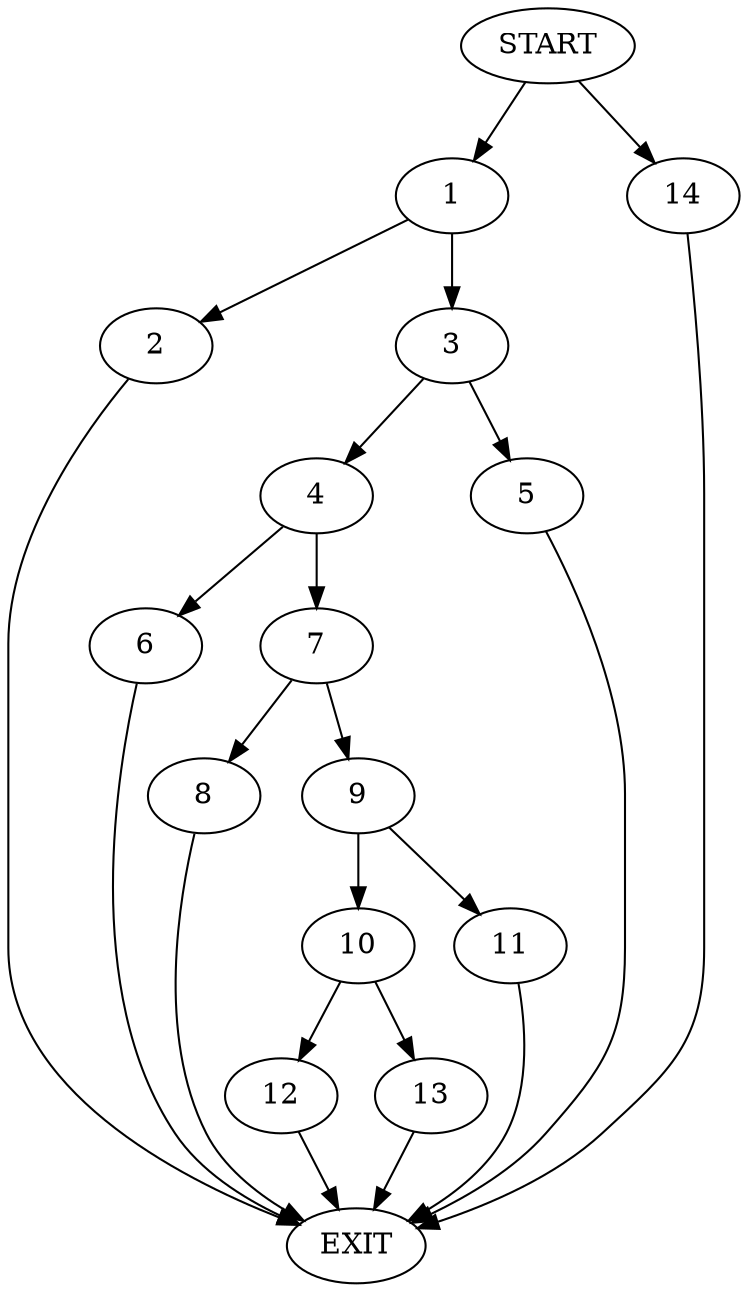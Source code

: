 digraph {
0 [label="START"]
15 [label="EXIT"]
0 -> 1
1 -> 2
1 -> 3
3 -> 4
3 -> 5
2 -> 15
5 -> 15
4 -> 6
4 -> 7
7 -> 8
7 -> 9
6 -> 15
9 -> 10
9 -> 11
8 -> 15
11 -> 15
10 -> 12
10 -> 13
13 -> 15
12 -> 15
0 -> 14
14 -> 15
}
